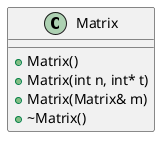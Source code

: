 @startuml inline_umlgraph_1.png
class Matrix {
+Matrix()
+Matrix(int n, int* t)
+Matrix(Matrix& m)
+~Matrix()

}
@enduml
